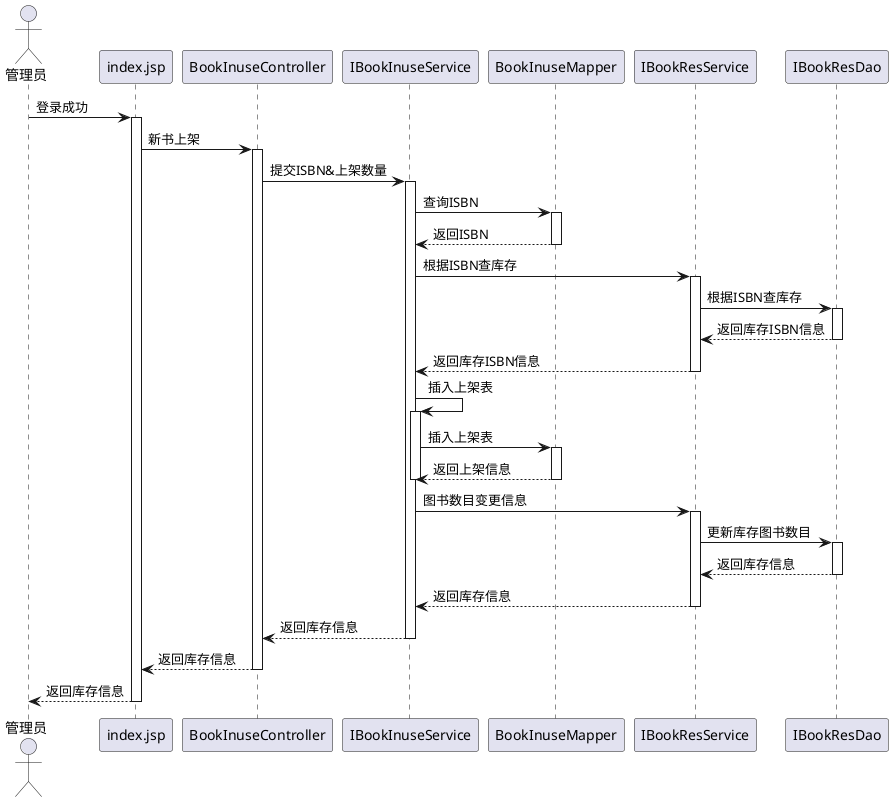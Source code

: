 @startuml
actor 管理员
participant index.jsp
participant BookInuseController
participant IBookInuseService
participant BookInuseMapper
participant IBookResService
participant IBookResDao

管理员-> index.jsp:登录成功

activate index.jsp
index.jsp->BookInuseController:新书上架
activate BookInuseController
BookInuseController -> IBookInuseService:提交ISBN&上架数量
activate IBookInuseService
IBookInuseService -> BookInuseMapper: 查询ISBN
activate BookInuseMapper
BookInuseMapper-->IBookInuseService:返回ISBN
deactivate
IBookInuseService ->IBookResService:根据ISBN查库存
activate IBookResService
IBookResService->IBookResDao:根据ISBN查库存
activate IBookResDao
IBookResDao --> IBookResService:返回库存ISBN信息
deactivate IBookResDao
IBookResService -->IBookInuseService:返回库存ISBN信息
deactivate IBookResService
IBookInuseService->IBookInuseService:插入上架表
activate IBookInuseService
IBookInuseService->BookInuseMapper:插入上架表
activate BookInuseMapper
BookInuseMapper-->IBookInuseService:返回上架信息
deactivate BookInuseMapper
deactivate IBookInuseService
IBookInuseService -> IBookResService:图书数目变更信息
activate IBookResService
IBookResService->IBookResDao:更新库存图书数目
activate IBookResDao
IBookResDao-->IBookResService:返回库存信息
deactivate
IBookResService-->IBookInuseService:返回库存信息
deactivate
IBookInuseService-->BookInuseController:返回库存信息
deactivate
BookInuseController-->index.jsp:返回库存信息
deactivate
index.jsp-->管理员:返回库存信息
deactivate









@enduml
